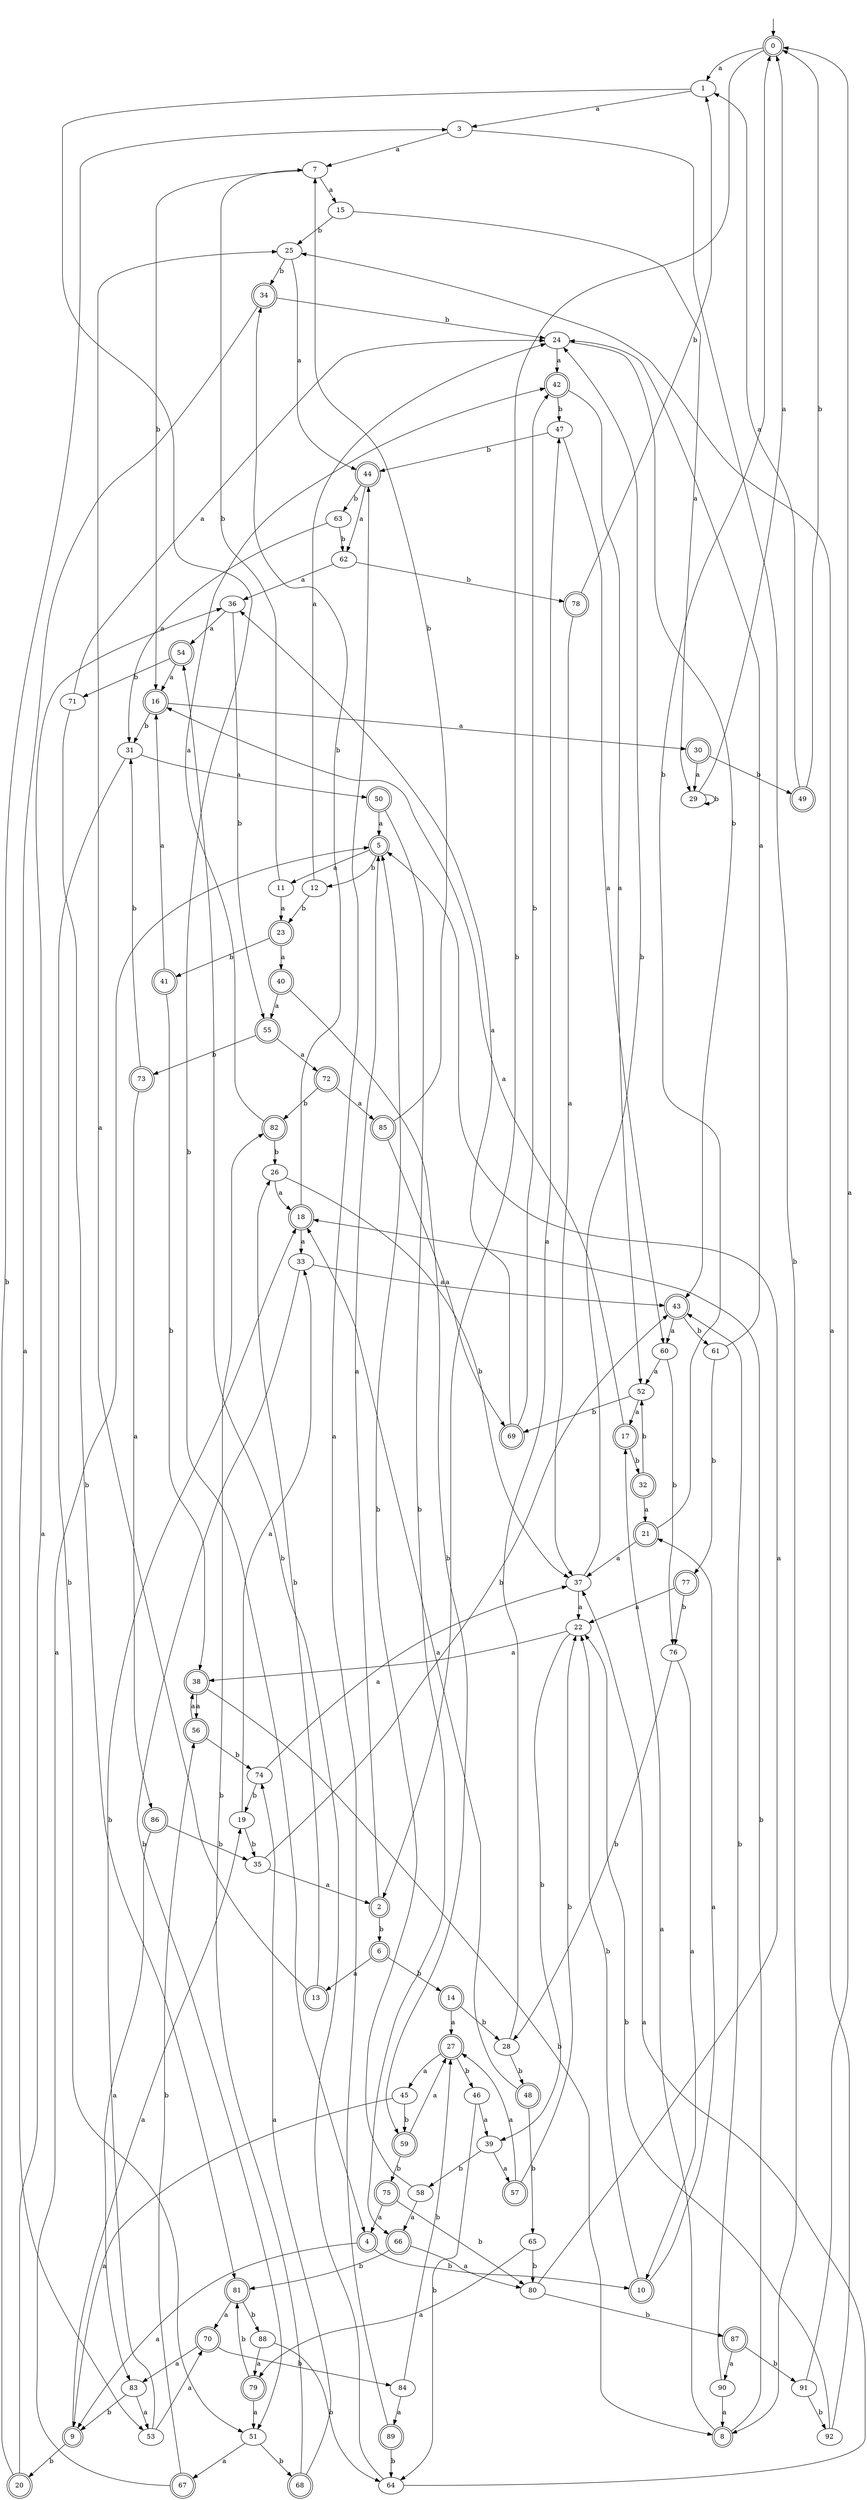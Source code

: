 digraph RandomDFA {
  __start0 [label="", shape=none];
  __start0 -> 0 [label=""];
  0 [shape=circle] [shape=doublecircle]
  0 -> 1 [label="a"]
  0 -> 2 [label="b"]
  1
  1 -> 3 [label="a"]
  1 -> 4 [label="b"]
  2 [shape=doublecircle]
  2 -> 5 [label="a"]
  2 -> 6 [label="b"]
  3
  3 -> 7 [label="a"]
  3 -> 8 [label="b"]
  4 [shape=doublecircle]
  4 -> 9 [label="a"]
  4 -> 10 [label="b"]
  5 [shape=doublecircle]
  5 -> 11 [label="a"]
  5 -> 12 [label="b"]
  6 [shape=doublecircle]
  6 -> 13 [label="a"]
  6 -> 14 [label="b"]
  7
  7 -> 15 [label="a"]
  7 -> 16 [label="b"]
  8 [shape=doublecircle]
  8 -> 17 [label="a"]
  8 -> 18 [label="b"]
  9 [shape=doublecircle]
  9 -> 19 [label="a"]
  9 -> 20 [label="b"]
  10 [shape=doublecircle]
  10 -> 21 [label="a"]
  10 -> 22 [label="b"]
  11
  11 -> 23 [label="a"]
  11 -> 7 [label="b"]
  12
  12 -> 24 [label="a"]
  12 -> 23 [label="b"]
  13 [shape=doublecircle]
  13 -> 25 [label="a"]
  13 -> 26 [label="b"]
  14 [shape=doublecircle]
  14 -> 27 [label="a"]
  14 -> 28 [label="b"]
  15
  15 -> 29 [label="a"]
  15 -> 25 [label="b"]
  16 [shape=doublecircle]
  16 -> 30 [label="a"]
  16 -> 31 [label="b"]
  17 [shape=doublecircle]
  17 -> 16 [label="a"]
  17 -> 32 [label="b"]
  18 [shape=doublecircle]
  18 -> 33 [label="a"]
  18 -> 34 [label="b"]
  19
  19 -> 33 [label="a"]
  19 -> 35 [label="b"]
  20 [shape=doublecircle]
  20 -> 36 [label="a"]
  20 -> 3 [label="b"]
  21 [shape=doublecircle]
  21 -> 37 [label="a"]
  21 -> 0 [label="b"]
  22
  22 -> 38 [label="a"]
  22 -> 39 [label="b"]
  23 [shape=doublecircle]
  23 -> 40 [label="a"]
  23 -> 41 [label="b"]
  24
  24 -> 42 [label="a"]
  24 -> 43 [label="b"]
  25
  25 -> 44 [label="a"]
  25 -> 34 [label="b"]
  26
  26 -> 18 [label="a"]
  26 -> 37 [label="b"]
  27 [shape=doublecircle]
  27 -> 45 [label="a"]
  27 -> 46 [label="b"]
  28
  28 -> 47 [label="a"]
  28 -> 48 [label="b"]
  29
  29 -> 0 [label="a"]
  29 -> 29 [label="b"]
  30 [shape=doublecircle]
  30 -> 29 [label="a"]
  30 -> 49 [label="b"]
  31
  31 -> 50 [label="a"]
  31 -> 51 [label="b"]
  32 [shape=doublecircle]
  32 -> 21 [label="a"]
  32 -> 52 [label="b"]
  33
  33 -> 43 [label="a"]
  33 -> 51 [label="b"]
  34 [shape=doublecircle]
  34 -> 53 [label="a"]
  34 -> 24 [label="b"]
  35
  35 -> 2 [label="a"]
  35 -> 43 [label="b"]
  36
  36 -> 54 [label="a"]
  36 -> 55 [label="b"]
  37
  37 -> 22 [label="a"]
  37 -> 24 [label="b"]
  38 [shape=doublecircle]
  38 -> 56 [label="a"]
  38 -> 8 [label="b"]
  39
  39 -> 57 [label="a"]
  39 -> 58 [label="b"]
  40 [shape=doublecircle]
  40 -> 55 [label="a"]
  40 -> 59 [label="b"]
  41 [shape=doublecircle]
  41 -> 16 [label="a"]
  41 -> 38 [label="b"]
  42 [shape=doublecircle]
  42 -> 52 [label="a"]
  42 -> 47 [label="b"]
  43 [shape=doublecircle]
  43 -> 60 [label="a"]
  43 -> 61 [label="b"]
  44 [shape=doublecircle]
  44 -> 62 [label="a"]
  44 -> 63 [label="b"]
  45
  45 -> 9 [label="a"]
  45 -> 59 [label="b"]
  46
  46 -> 39 [label="a"]
  46 -> 64 [label="b"]
  47
  47 -> 60 [label="a"]
  47 -> 44 [label="b"]
  48 [shape=doublecircle]
  48 -> 18 [label="a"]
  48 -> 65 [label="b"]
  49 [shape=doublecircle]
  49 -> 1 [label="a"]
  49 -> 0 [label="b"]
  50 [shape=doublecircle]
  50 -> 5 [label="a"]
  50 -> 66 [label="b"]
  51
  51 -> 67 [label="a"]
  51 -> 68 [label="b"]
  52
  52 -> 17 [label="a"]
  52 -> 69 [label="b"]
  53
  53 -> 70 [label="a"]
  53 -> 18 [label="b"]
  54 [shape=doublecircle]
  54 -> 16 [label="a"]
  54 -> 71 [label="b"]
  55 [shape=doublecircle]
  55 -> 72 [label="a"]
  55 -> 73 [label="b"]
  56 [shape=doublecircle]
  56 -> 38 [label="a"]
  56 -> 74 [label="b"]
  57 [shape=doublecircle]
  57 -> 27 [label="a"]
  57 -> 22 [label="b"]
  58
  58 -> 66 [label="a"]
  58 -> 5 [label="b"]
  59 [shape=doublecircle]
  59 -> 27 [label="a"]
  59 -> 75 [label="b"]
  60
  60 -> 52 [label="a"]
  60 -> 76 [label="b"]
  61
  61 -> 24 [label="a"]
  61 -> 77 [label="b"]
  62
  62 -> 36 [label="a"]
  62 -> 78 [label="b"]
  63
  63 -> 31 [label="a"]
  63 -> 62 [label="b"]
  64
  64 -> 37 [label="a"]
  64 -> 54 [label="b"]
  65
  65 -> 79 [label="a"]
  65 -> 80 [label="b"]
  66 [shape=doublecircle]
  66 -> 80 [label="a"]
  66 -> 81 [label="b"]
  67 [shape=doublecircle]
  67 -> 5 [label="a"]
  67 -> 56 [label="b"]
  68 [shape=doublecircle]
  68 -> 74 [label="a"]
  68 -> 82 [label="b"]
  69 [shape=doublecircle]
  69 -> 36 [label="a"]
  69 -> 42 [label="b"]
  70 [shape=doublecircle]
  70 -> 83 [label="a"]
  70 -> 84 [label="b"]
  71
  71 -> 24 [label="a"]
  71 -> 81 [label="b"]
  72 [shape=doublecircle]
  72 -> 85 [label="a"]
  72 -> 82 [label="b"]
  73 [shape=doublecircle]
  73 -> 86 [label="a"]
  73 -> 31 [label="b"]
  74
  74 -> 37 [label="a"]
  74 -> 19 [label="b"]
  75 [shape=doublecircle]
  75 -> 4 [label="a"]
  75 -> 80 [label="b"]
  76
  76 -> 10 [label="a"]
  76 -> 28 [label="b"]
  77 [shape=doublecircle]
  77 -> 22 [label="a"]
  77 -> 76 [label="b"]
  78 [shape=doublecircle]
  78 -> 37 [label="a"]
  78 -> 1 [label="b"]
  79 [shape=doublecircle]
  79 -> 51 [label="a"]
  79 -> 81 [label="b"]
  80
  80 -> 5 [label="a"]
  80 -> 87 [label="b"]
  81 [shape=doublecircle]
  81 -> 70 [label="a"]
  81 -> 88 [label="b"]
  82 [shape=doublecircle]
  82 -> 42 [label="a"]
  82 -> 26 [label="b"]
  83
  83 -> 53 [label="a"]
  83 -> 9 [label="b"]
  84
  84 -> 89 [label="a"]
  84 -> 27 [label="b"]
  85 [shape=doublecircle]
  85 -> 69 [label="a"]
  85 -> 7 [label="b"]
  86 [shape=doublecircle]
  86 -> 83 [label="a"]
  86 -> 35 [label="b"]
  87 [shape=doublecircle]
  87 -> 90 [label="a"]
  87 -> 91 [label="b"]
  88
  88 -> 79 [label="a"]
  88 -> 64 [label="b"]
  89 [shape=doublecircle]
  89 -> 44 [label="a"]
  89 -> 64 [label="b"]
  90
  90 -> 8 [label="a"]
  90 -> 43 [label="b"]
  91
  91 -> 0 [label="a"]
  91 -> 92 [label="b"]
  92
  92 -> 25 [label="a"]
  92 -> 22 [label="b"]
}
